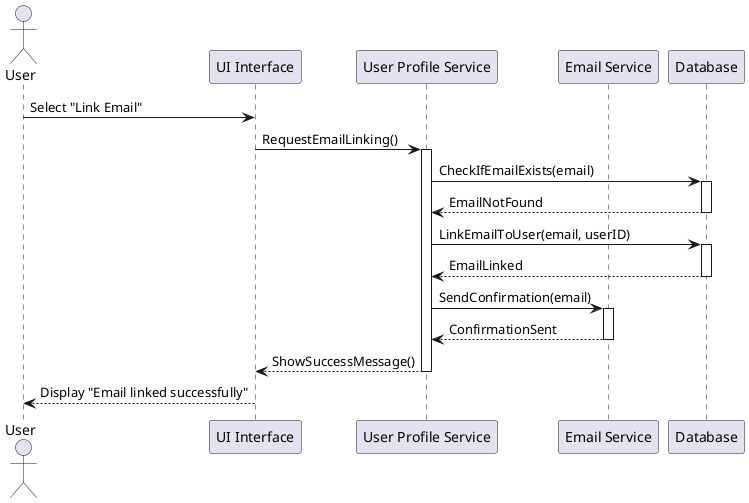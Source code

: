 @startuml
actor User
participant "UI Interface" as UI
participant "User Profile Service" as UserProfile
participant "Email Service" as Email
participant "Database" as DB

User -> UI: Select "Link Email"
UI -> UserProfile: RequestEmailLinking()
activate UserProfile

UserProfile -> DB: CheckIfEmailExists(email)
activate DB
DB --> UserProfile: EmailNotFound
deactivate DB

UserProfile -> DB: LinkEmailToUser(email, userID)
activate DB
DB --> UserProfile: EmailLinked
deactivate DB

UserProfile -> Email: SendConfirmation(email)
activate Email
Email --> UserProfile: ConfirmationSent
deactivate Email
UserProfile --> UI: ShowSuccessMessage()
deactivate UserProfile

UI --> User: Display "Email linked successfully"

@enduml
